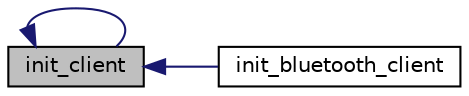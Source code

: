 digraph "init_client"
{
  edge [fontname="Helvetica",fontsize="10",labelfontname="Helvetica",labelfontsize="10"];
  node [fontname="Helvetica",fontsize="10",shape=record];
  rankdir="LR";
  Node15 [label="init_client",height=0.2,width=0.4,color="black", fillcolor="grey75", style="filled", fontcolor="black"];
  Node15 -> Node16 [dir="back",color="midnightblue",fontsize="10",style="solid",fontname="Helvetica"];
  Node16 [label="init_bluetooth_client",height=0.2,width=0.4,color="black", fillcolor="white", style="filled",URL="$bluetooth__client_8hpp.html#a40019ea297b64920ff9613df4377baf0"];
  Node15 -> Node15 [dir="back",color="midnightblue",fontsize="10",style="solid",fontname="Helvetica"];
}
